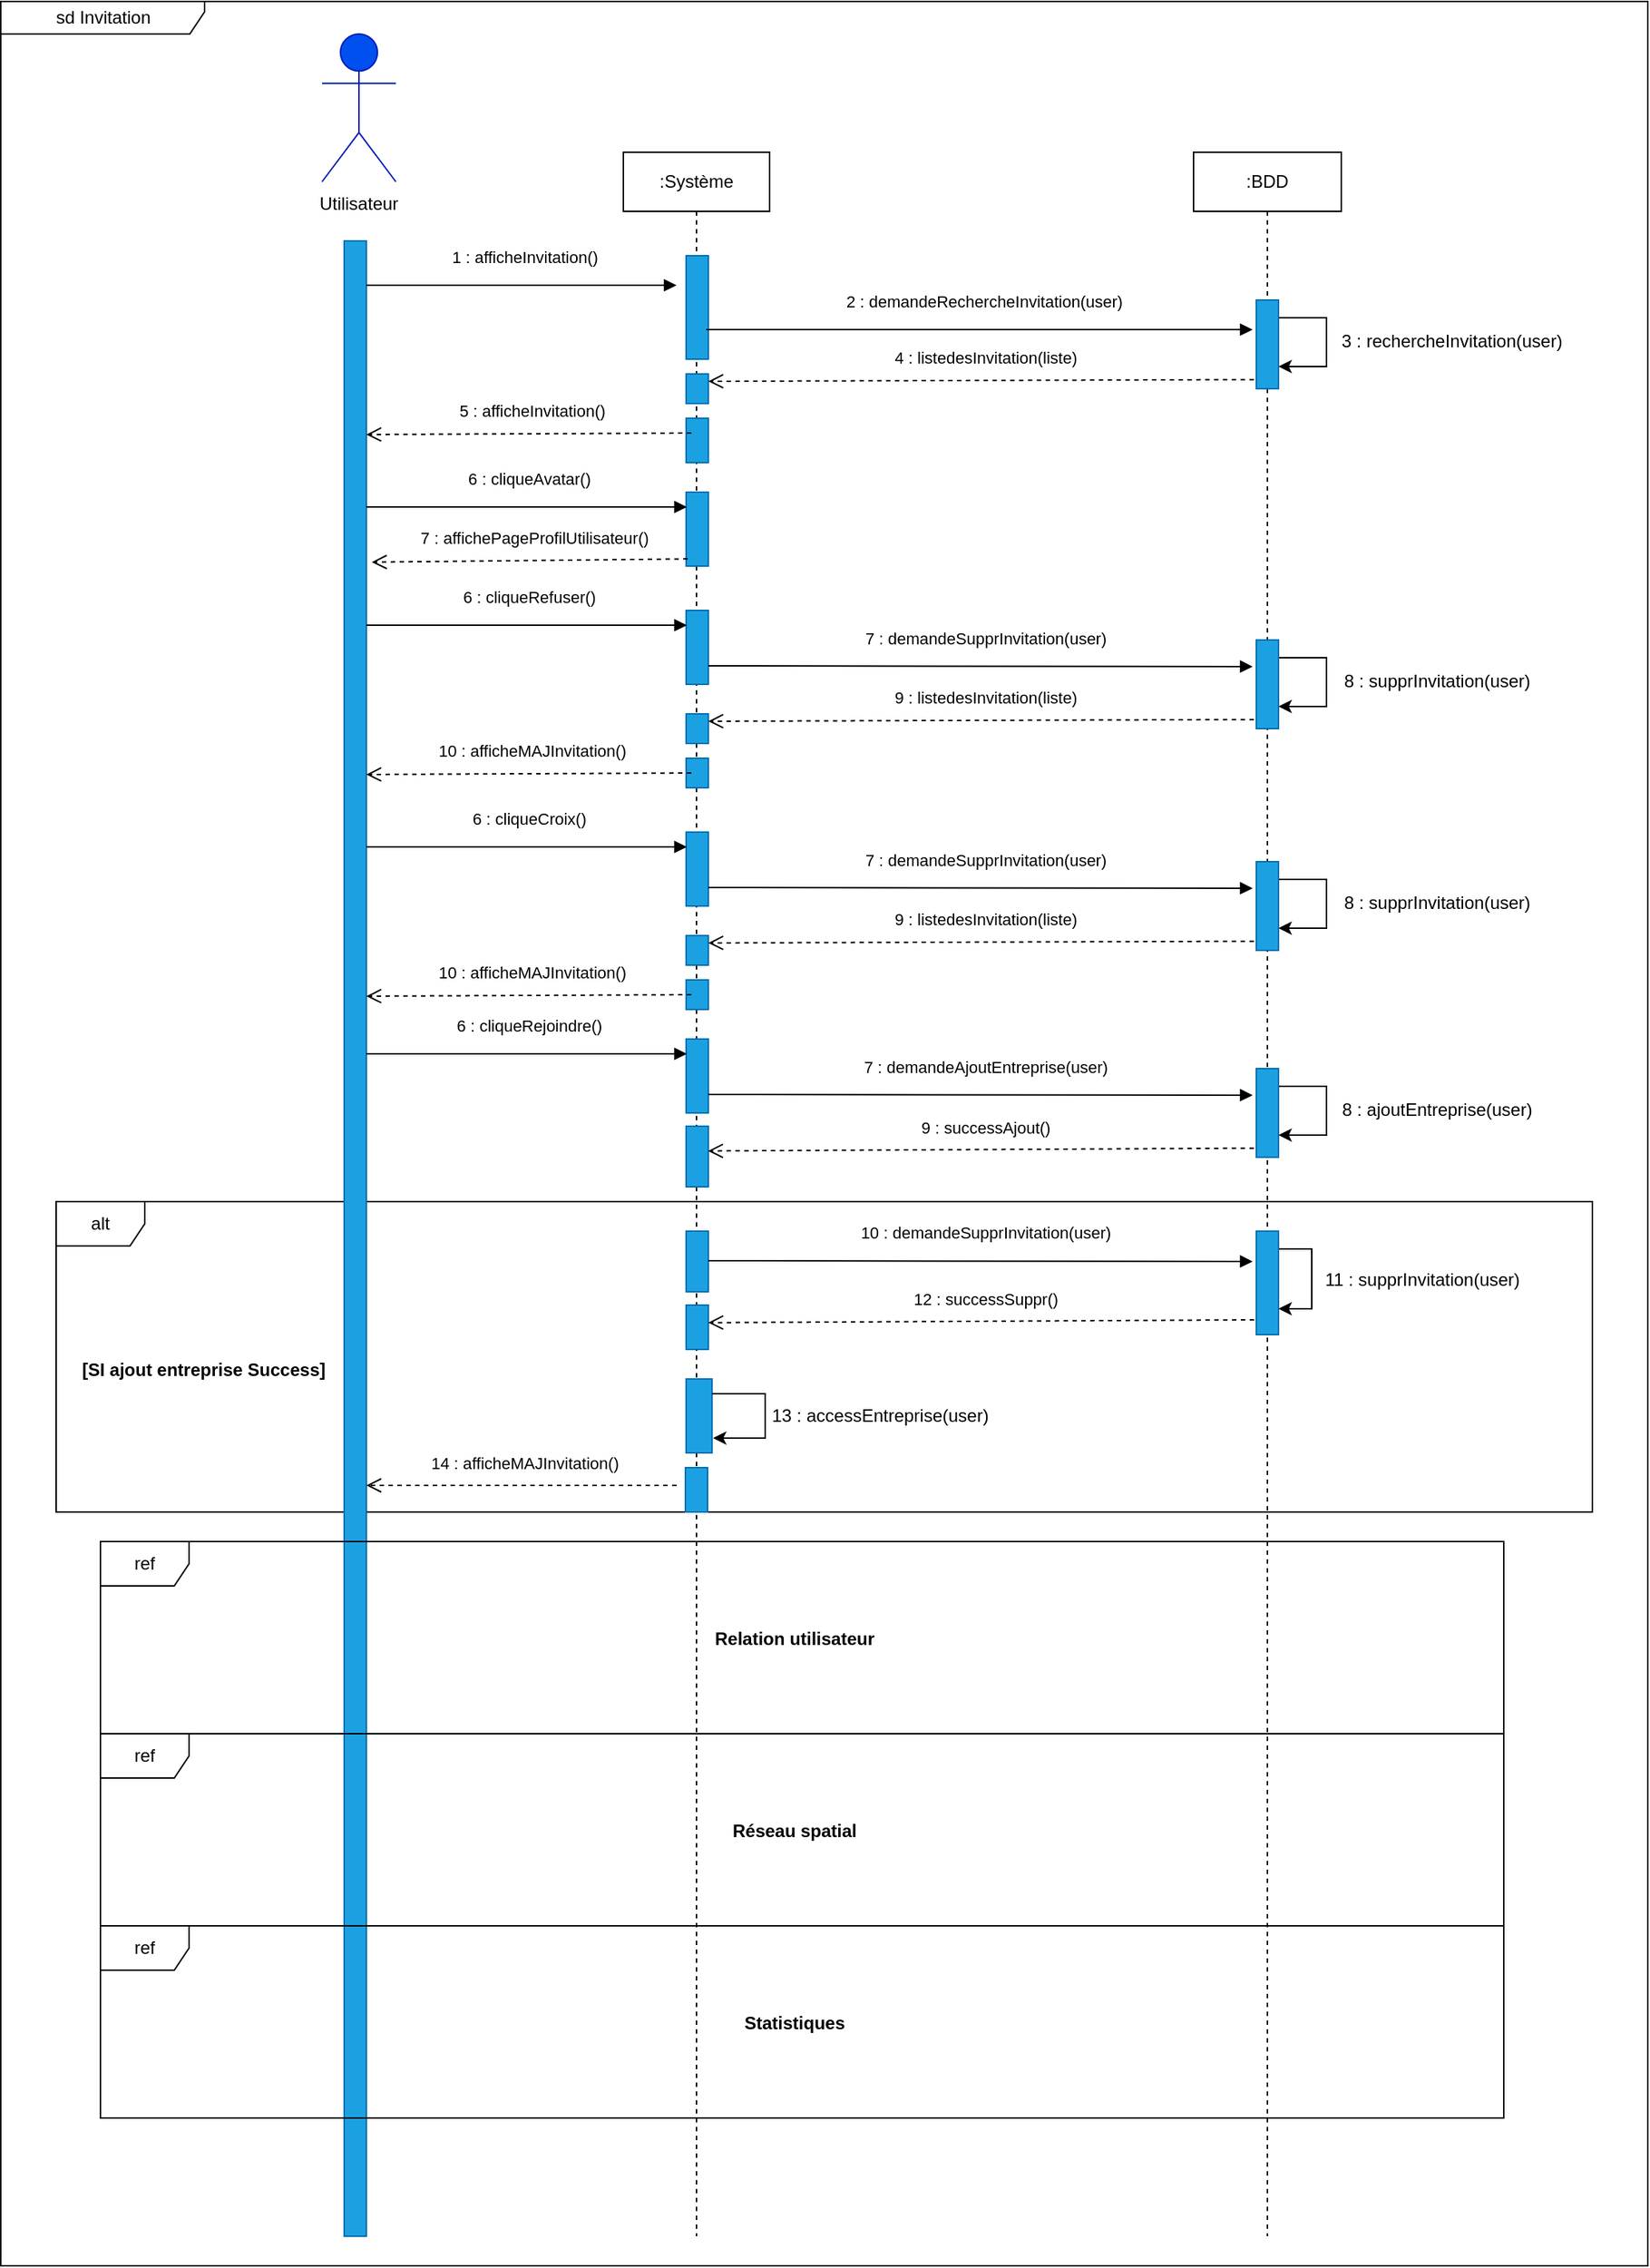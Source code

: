 <mxfile version="20.6.0" type="device"><diagram id="zy7hJrWRWb6UJnUxCFQj" name="Page-1"><mxGraphModel dx="3015" dy="1134" grid="1" gridSize="10" guides="1" tooltips="1" connect="1" arrows="1" fold="1" page="1" pageScale="1" pageWidth="827" pageHeight="1169" math="0" shadow="0"><root><mxCell id="0"/><mxCell id="1" parent="0"/><mxCell id="YEC71_dW_Q3qdWGqg5L--63" value="alt" style="shape=umlFrame;whiteSpace=wrap;html=1;" vertex="1" parent="1"><mxGeometry x="-70" y="980" width="1040" height="210" as="geometry"/></mxCell><mxCell id="YEC71_dW_Q3qdWGqg5L--1" value="&lt;b&gt;Utilisateur&lt;/b&gt;" style="shape=umlActor;verticalLabelPosition=bottom;verticalAlign=top;html=1;fillColor=#0050ef;fontColor=#ffffff;strokeColor=#001DBC;" vertex="1" parent="1"><mxGeometry x="110" y="190" width="50" height="100" as="geometry"/></mxCell><mxCell id="YEC71_dW_Q3qdWGqg5L--2" value="Utilisateur" style="text;html=1;strokeColor=none;fillColor=none;align=center;verticalAlign=middle;whiteSpace=wrap;rounded=0;" vertex="1" parent="1"><mxGeometry x="105" y="290" width="60" height="30" as="geometry"/></mxCell><mxCell id="YEC71_dW_Q3qdWGqg5L--3" value=":Système" style="shape=umlLifeline;perimeter=lifelinePerimeter;whiteSpace=wrap;html=1;container=1;collapsible=0;recursiveResize=0;outlineConnect=0;" vertex="1" parent="1"><mxGeometry x="314" y="270" width="99" height="1410" as="geometry"/></mxCell><mxCell id="YEC71_dW_Q3qdWGqg5L--4" value="" style="rounded=0;whiteSpace=wrap;html=1;fillColor=#1ba1e2;fontColor=#ffffff;strokeColor=#006EAF;" vertex="1" parent="YEC71_dW_Q3qdWGqg5L--3"><mxGeometry x="42.5" y="180" width="15" height="30" as="geometry"/></mxCell><mxCell id="YEC71_dW_Q3qdWGqg5L--5" value="" style="rounded=0;whiteSpace=wrap;html=1;fillColor=#1ba1e2;fontColor=#ffffff;strokeColor=#006EAF;" vertex="1" parent="YEC71_dW_Q3qdWGqg5L--3"><mxGeometry x="42.5" y="150" width="15" height="20" as="geometry"/></mxCell><mxCell id="YEC71_dW_Q3qdWGqg5L--24" value="" style="rounded=0;whiteSpace=wrap;html=1;fillColor=#1ba1e2;fontColor=#ffffff;strokeColor=#006EAF;" vertex="1" parent="YEC71_dW_Q3qdWGqg5L--3"><mxGeometry x="42.5" y="230" width="15" height="50" as="geometry"/></mxCell><mxCell id="YEC71_dW_Q3qdWGqg5L--26" value="" style="rounded=0;whiteSpace=wrap;html=1;fillColor=#1ba1e2;fontColor=#ffffff;strokeColor=#006EAF;" vertex="1" parent="YEC71_dW_Q3qdWGqg5L--3"><mxGeometry x="42.5" y="310" width="15" height="50" as="geometry"/></mxCell><mxCell id="YEC71_dW_Q3qdWGqg5L--33" value="" style="rounded=0;whiteSpace=wrap;html=1;fillColor=#1ba1e2;fontColor=#ffffff;strokeColor=#006EAF;" vertex="1" parent="YEC71_dW_Q3qdWGqg5L--3"><mxGeometry x="42.5" y="380" width="15" height="20" as="geometry"/></mxCell><mxCell id="YEC71_dW_Q3qdWGqg5L--35" value="" style="rounded=0;whiteSpace=wrap;html=1;fillColor=#1ba1e2;fontColor=#ffffff;strokeColor=#006EAF;" vertex="1" parent="YEC71_dW_Q3qdWGqg5L--3"><mxGeometry x="42.5" y="410" width="15" height="20" as="geometry"/></mxCell><mxCell id="YEC71_dW_Q3qdWGqg5L--37" value="" style="rounded=0;whiteSpace=wrap;html=1;fillColor=#1ba1e2;fontColor=#ffffff;strokeColor=#006EAF;" vertex="1" parent="YEC71_dW_Q3qdWGqg5L--3"><mxGeometry x="42.5" y="460" width="15" height="50" as="geometry"/></mxCell><mxCell id="YEC71_dW_Q3qdWGqg5L--38" value="" style="rounded=0;whiteSpace=wrap;html=1;fillColor=#1ba1e2;fontColor=#ffffff;strokeColor=#006EAF;" vertex="1" parent="YEC71_dW_Q3qdWGqg5L--3"><mxGeometry x="42.5" y="530" width="15" height="20" as="geometry"/></mxCell><mxCell id="YEC71_dW_Q3qdWGqg5L--39" value="" style="rounded=0;whiteSpace=wrap;html=1;fillColor=#1ba1e2;fontColor=#ffffff;strokeColor=#006EAF;" vertex="1" parent="YEC71_dW_Q3qdWGqg5L--3"><mxGeometry x="42.5" y="560" width="15" height="20" as="geometry"/></mxCell><mxCell id="YEC71_dW_Q3qdWGqg5L--47" value="" style="rounded=0;whiteSpace=wrap;html=1;fillColor=#1ba1e2;fontColor=#ffffff;strokeColor=#006EAF;" vertex="1" parent="YEC71_dW_Q3qdWGqg5L--3"><mxGeometry x="42.5" y="600" width="15" height="50" as="geometry"/></mxCell><mxCell id="YEC71_dW_Q3qdWGqg5L--48" value="" style="rounded=0;whiteSpace=wrap;html=1;fillColor=#1ba1e2;fontColor=#ffffff;strokeColor=#006EAF;" vertex="1" parent="YEC71_dW_Q3qdWGqg5L--3"><mxGeometry x="42.5" y="659" width="15" height="41" as="geometry"/></mxCell><mxCell id="YEC71_dW_Q3qdWGqg5L--62" value="" style="rounded=0;whiteSpace=wrap;html=1;fillColor=#1ba1e2;fontColor=#ffffff;strokeColor=#006EAF;" vertex="1" parent="YEC71_dW_Q3qdWGqg5L--3"><mxGeometry x="42.5" y="730" width="15" height="41" as="geometry"/></mxCell><mxCell id="YEC71_dW_Q3qdWGqg5L--65" value="" style="rounded=0;whiteSpace=wrap;html=1;fillColor=#1ba1e2;fontColor=#ffffff;strokeColor=#006EAF;" vertex="1" parent="YEC71_dW_Q3qdWGqg5L--3"><mxGeometry x="42.5" y="780" width="15" height="30" as="geometry"/></mxCell><mxCell id="YEC71_dW_Q3qdWGqg5L--67" value="" style="rounded=0;whiteSpace=wrap;html=1;fillColor=#1ba1e2;fontColor=#ffffff;strokeColor=#006EAF;" vertex="1" parent="YEC71_dW_Q3qdWGqg5L--3"><mxGeometry x="42.5" y="830" width="17.5" height="50" as="geometry"/></mxCell><mxCell id="YEC71_dW_Q3qdWGqg5L--68" style="edgeStyle=orthogonalEdgeStyle;rounded=0;orthogonalLoop=1;jettySize=auto;html=1;entryX=1.038;entryY=0.818;entryDx=0;entryDy=0;entryPerimeter=0;" edge="1" parent="YEC71_dW_Q3qdWGqg5L--3" source="YEC71_dW_Q3qdWGqg5L--67" target="YEC71_dW_Q3qdWGqg5L--67"><mxGeometry relative="1" as="geometry"><Array as="points"><mxPoint x="96" y="840"/><mxPoint x="96" y="870"/><mxPoint x="61" y="870"/></Array></mxGeometry></mxCell><mxCell id="YEC71_dW_Q3qdWGqg5L--71" value="" style="rounded=0;whiteSpace=wrap;html=1;fillColor=#1ba1e2;fontColor=#ffffff;strokeColor=#006EAF;" vertex="1" parent="YEC71_dW_Q3qdWGqg5L--3"><mxGeometry x="42" y="890" width="15" height="30" as="geometry"/></mxCell><mxCell id="YEC71_dW_Q3qdWGqg5L--6" value=":BDD" style="shape=umlLifeline;perimeter=lifelinePerimeter;whiteSpace=wrap;html=1;container=1;collapsible=0;recursiveResize=0;outlineConnect=0;" vertex="1" parent="1"><mxGeometry x="700" y="270" width="100" height="1410" as="geometry"/></mxCell><mxCell id="YEC71_dW_Q3qdWGqg5L--7" style="edgeStyle=orthogonalEdgeStyle;rounded=0;orthogonalLoop=1;jettySize=auto;html=1;exitX=1;exitY=0.25;exitDx=0;exitDy=0;entryX=1;entryY=0.75;entryDx=0;entryDy=0;" edge="1" parent="YEC71_dW_Q3qdWGqg5L--6" source="YEC71_dW_Q3qdWGqg5L--8" target="YEC71_dW_Q3qdWGqg5L--8"><mxGeometry relative="1" as="geometry"><Array as="points"><mxPoint x="58" y="112"/><mxPoint x="90" y="112"/><mxPoint x="90" y="145"/></Array></mxGeometry></mxCell><mxCell id="YEC71_dW_Q3qdWGqg5L--8" value="" style="rounded=0;whiteSpace=wrap;html=1;fillColor=#1ba1e2;fontColor=#ffffff;strokeColor=#006EAF;" vertex="1" parent="YEC71_dW_Q3qdWGqg5L--6"><mxGeometry x="42.5" y="100" width="15" height="60" as="geometry"/></mxCell><mxCell id="YEC71_dW_Q3qdWGqg5L--29" style="edgeStyle=orthogonalEdgeStyle;rounded=0;orthogonalLoop=1;jettySize=auto;html=1;exitX=1;exitY=0.25;exitDx=0;exitDy=0;entryX=1;entryY=0.75;entryDx=0;entryDy=0;" edge="1" source="YEC71_dW_Q3qdWGqg5L--31" target="YEC71_dW_Q3qdWGqg5L--31" parent="YEC71_dW_Q3qdWGqg5L--6"><mxGeometry relative="1" as="geometry"><Array as="points"><mxPoint x="58" y="342"/><mxPoint x="90" y="342"/><mxPoint x="90" y="375"/></Array></mxGeometry></mxCell><mxCell id="YEC71_dW_Q3qdWGqg5L--31" value="" style="rounded=0;whiteSpace=wrap;html=1;fillColor=#1ba1e2;fontColor=#ffffff;strokeColor=#006EAF;" vertex="1" parent="YEC71_dW_Q3qdWGqg5L--6"><mxGeometry x="42.5" y="330" width="15" height="60" as="geometry"/></mxCell><mxCell id="YEC71_dW_Q3qdWGqg5L--40" style="edgeStyle=orthogonalEdgeStyle;rounded=0;orthogonalLoop=1;jettySize=auto;html=1;exitX=1;exitY=0.25;exitDx=0;exitDy=0;entryX=1;entryY=0.75;entryDx=0;entryDy=0;" edge="1" source="YEC71_dW_Q3qdWGqg5L--41" target="YEC71_dW_Q3qdWGqg5L--41" parent="YEC71_dW_Q3qdWGqg5L--6"><mxGeometry relative="1" as="geometry"><Array as="points"><mxPoint x="58" y="492"/><mxPoint x="90" y="492"/><mxPoint x="90" y="525"/></Array></mxGeometry></mxCell><mxCell id="YEC71_dW_Q3qdWGqg5L--41" value="" style="rounded=0;whiteSpace=wrap;html=1;fillColor=#1ba1e2;fontColor=#ffffff;strokeColor=#006EAF;" vertex="1" parent="YEC71_dW_Q3qdWGqg5L--6"><mxGeometry x="42.5" y="480" width="15" height="60" as="geometry"/></mxCell><mxCell id="YEC71_dW_Q3qdWGqg5L--50" style="edgeStyle=orthogonalEdgeStyle;rounded=0;orthogonalLoop=1;jettySize=auto;html=1;exitX=1;exitY=0.25;exitDx=0;exitDy=0;entryX=1;entryY=0.75;entryDx=0;entryDy=0;" edge="1" source="YEC71_dW_Q3qdWGqg5L--51" target="YEC71_dW_Q3qdWGqg5L--51" parent="YEC71_dW_Q3qdWGqg5L--6"><mxGeometry relative="1" as="geometry"><Array as="points"><mxPoint x="58" y="632"/><mxPoint x="90" y="632"/><mxPoint x="90" y="665"/></Array></mxGeometry></mxCell><mxCell id="YEC71_dW_Q3qdWGqg5L--51" value="" style="rounded=0;whiteSpace=wrap;html=1;fillColor=#1ba1e2;fontColor=#ffffff;strokeColor=#006EAF;" vertex="1" parent="YEC71_dW_Q3qdWGqg5L--6"><mxGeometry x="42.5" y="620" width="15" height="60" as="geometry"/></mxCell><mxCell id="YEC71_dW_Q3qdWGqg5L--57" style="edgeStyle=orthogonalEdgeStyle;rounded=0;orthogonalLoop=1;jettySize=auto;html=1;exitX=1;exitY=0.25;exitDx=0;exitDy=0;entryX=1;entryY=0.75;entryDx=0;entryDy=0;" edge="1" source="YEC71_dW_Q3qdWGqg5L--59" target="YEC71_dW_Q3qdWGqg5L--59" parent="YEC71_dW_Q3qdWGqg5L--6"><mxGeometry relative="1" as="geometry"><Array as="points"><mxPoint x="58" y="742"/><mxPoint x="80" y="742"/><mxPoint x="80" y="783"/></Array></mxGeometry></mxCell><mxCell id="YEC71_dW_Q3qdWGqg5L--59" value="" style="rounded=0;whiteSpace=wrap;html=1;fillColor=#1ba1e2;fontColor=#ffffff;strokeColor=#006EAF;" vertex="1" parent="YEC71_dW_Q3qdWGqg5L--6"><mxGeometry x="42.5" y="730" width="15" height="70" as="geometry"/></mxCell><mxCell id="YEC71_dW_Q3qdWGqg5L--9" value="" style="rounded=0;whiteSpace=wrap;html=1;fillColor=#1ba1e2;fontColor=#ffffff;strokeColor=#006EAF;" vertex="1" parent="1"><mxGeometry x="125" y="330" width="15" height="1350" as="geometry"/></mxCell><mxCell id="YEC71_dW_Q3qdWGqg5L--10" value="" style="rounded=0;whiteSpace=wrap;html=1;fillColor=#1ba1e2;fontColor=#ffffff;strokeColor=#006EAF;" vertex="1" parent="1"><mxGeometry x="356.5" y="340" width="15" height="70" as="geometry"/></mxCell><mxCell id="YEC71_dW_Q3qdWGqg5L--11" value="1 : afficheInvitation()" style="html=1;verticalAlign=bottom;endArrow=block;rounded=0;" edge="1" parent="1"><mxGeometry x="0.016" y="10" width="80" relative="1" as="geometry"><mxPoint x="140" y="360" as="sourcePoint"/><mxPoint x="350" y="360" as="targetPoint"/><mxPoint as="offset"/></mxGeometry></mxCell><mxCell id="YEC71_dW_Q3qdWGqg5L--12" value="2 : demandeRechercheInvitation(user)" style="html=1;verticalAlign=bottom;endArrow=block;rounded=0;" edge="1" parent="1"><mxGeometry x="0.016" y="10" width="80" relative="1" as="geometry"><mxPoint x="370" y="390" as="sourcePoint"/><mxPoint x="740" y="390" as="targetPoint"/><mxPoint as="offset"/></mxGeometry></mxCell><mxCell id="YEC71_dW_Q3qdWGqg5L--13" value="3 : rechercheInvitation(user)" style="text;html=1;strokeColor=none;fillColor=none;align=center;verticalAlign=middle;whiteSpace=wrap;rounded=0;" vertex="1" parent="1"><mxGeometry x="780" y="383" width="190" height="30" as="geometry"/></mxCell><mxCell id="YEC71_dW_Q3qdWGqg5L--14" value="4 : listedesInvitation(liste)" style="html=1;verticalAlign=bottom;endArrow=open;dashed=1;endSize=8;rounded=0;exitX=-0.111;exitY=0.897;exitDx=0;exitDy=0;exitPerimeter=0;entryX=1;entryY=0.25;entryDx=0;entryDy=0;" edge="1" parent="1" source="YEC71_dW_Q3qdWGqg5L--8" target="YEC71_dW_Q3qdWGqg5L--5"><mxGeometry x="-0.016" y="-6" relative="1" as="geometry"><mxPoint x="752.5" y="705" as="sourcePoint"/><mxPoint x="440" y="424" as="targetPoint"/><mxPoint as="offset"/></mxGeometry></mxCell><mxCell id="YEC71_dW_Q3qdWGqg5L--15" value="5 : afficheInvitation()" style="html=1;verticalAlign=bottom;endArrow=open;dashed=1;endSize=8;rounded=0;" edge="1" parent="1"><mxGeometry x="-0.016" y="-6" relative="1" as="geometry"><mxPoint x="360" y="460" as="sourcePoint"/><mxPoint x="140" y="461" as="targetPoint"/><mxPoint as="offset"/></mxGeometry></mxCell><mxCell id="YEC71_dW_Q3qdWGqg5L--16" value="ref" style="shape=umlFrame;whiteSpace=wrap;html=1;" vertex="1" parent="1"><mxGeometry x="-40" y="1210" width="950" height="130" as="geometry"/></mxCell><mxCell id="YEC71_dW_Q3qdWGqg5L--17" value="Relation utilisateur" style="text;align=center;fontStyle=1;verticalAlign=middle;spacingLeft=3;spacingRight=3;strokeColor=none;rotatable=0;points=[[0,0.5],[1,0.5]];portConstraint=eastwest;" vertex="1" parent="1"><mxGeometry x="390" y="1262" width="80" height="26" as="geometry"/></mxCell><mxCell id="YEC71_dW_Q3qdWGqg5L--18" value="ref" style="shape=umlFrame;whiteSpace=wrap;html=1;" vertex="1" parent="1"><mxGeometry x="-40" y="1340" width="950" height="130" as="geometry"/></mxCell><mxCell id="YEC71_dW_Q3qdWGqg5L--19" value="Réseau spatial" style="text;align=center;fontStyle=1;verticalAlign=middle;spacingLeft=3;spacingRight=3;strokeColor=none;rotatable=0;points=[[0,0.5],[1,0.5]];portConstraint=eastwest;" vertex="1" parent="1"><mxGeometry x="390" y="1392" width="80" height="26" as="geometry"/></mxCell><mxCell id="YEC71_dW_Q3qdWGqg5L--21" value="ref" style="shape=umlFrame;whiteSpace=wrap;html=1;" vertex="1" parent="1"><mxGeometry x="-40" y="1470" width="950" height="130" as="geometry"/></mxCell><mxCell id="YEC71_dW_Q3qdWGqg5L--22" value="Statistiques" style="text;align=center;fontStyle=1;verticalAlign=middle;spacingLeft=3;spacingRight=3;strokeColor=none;rotatable=0;points=[[0,0.5],[1,0.5]];portConstraint=eastwest;" vertex="1" parent="1"><mxGeometry x="390" y="1522" width="80" height="26" as="geometry"/></mxCell><mxCell id="YEC71_dW_Q3qdWGqg5L--23" value="6 : cliqueAvatar()" style="html=1;verticalAlign=bottom;endArrow=block;rounded=0;" edge="1" parent="1"><mxGeometry x="0.016" y="10" width="80" relative="1" as="geometry"><mxPoint x="140" y="510" as="sourcePoint"/><mxPoint x="357" y="510" as="targetPoint"/><mxPoint as="offset"/></mxGeometry></mxCell><mxCell id="YEC71_dW_Q3qdWGqg5L--25" value="&amp;nbsp;7 : affichePageProfilUtilisateur()" style="html=1;verticalAlign=bottom;endArrow=open;dashed=1;endSize=8;rounded=0;exitX=0.067;exitY=0.903;exitDx=0;exitDy=0;exitPerimeter=0;entryX=1.247;entryY=0.161;entryDx=0;entryDy=0;entryPerimeter=0;" edge="1" parent="1" source="YEC71_dW_Q3qdWGqg5L--24" target="YEC71_dW_Q3qdWGqg5L--9"><mxGeometry x="-0.016" y="-6" relative="1" as="geometry"><mxPoint x="356.5" y="540" as="sourcePoint"/><mxPoint x="150" y="545" as="targetPoint"/><mxPoint as="offset"/></mxGeometry></mxCell><mxCell id="YEC71_dW_Q3qdWGqg5L--27" value="6 : cliqueRefuser()" style="html=1;verticalAlign=bottom;endArrow=block;rounded=0;" edge="1" parent="1"><mxGeometry x="0.016" y="10" width="80" relative="1" as="geometry"><mxPoint x="140" y="590" as="sourcePoint"/><mxPoint x="357" y="590" as="targetPoint"/><mxPoint as="offset"/></mxGeometry></mxCell><mxCell id="YEC71_dW_Q3qdWGqg5L--30" value="8 : supprInvitation(user)" style="text;html=1;strokeColor=none;fillColor=none;align=center;verticalAlign=middle;whiteSpace=wrap;rounded=0;" vertex="1" parent="1"><mxGeometry x="790" y="613" width="150" height="30" as="geometry"/></mxCell><mxCell id="YEC71_dW_Q3qdWGqg5L--32" value="7 : demandeSupprInvitation(user)" style="html=1;verticalAlign=bottom;endArrow=block;rounded=0;exitX=1;exitY=0.75;exitDx=0;exitDy=0;" edge="1" parent="1" source="YEC71_dW_Q3qdWGqg5L--26"><mxGeometry x="0.016" y="10" width="80" relative="1" as="geometry"><mxPoint x="391.5" y="623" as="sourcePoint"/><mxPoint x="740" y="618" as="targetPoint"/><mxPoint as="offset"/></mxGeometry></mxCell><mxCell id="YEC71_dW_Q3qdWGqg5L--34" value="9 : listedesInvitation(liste)" style="html=1;verticalAlign=bottom;endArrow=open;dashed=1;endSize=8;rounded=0;exitX=-0.111;exitY=0.897;exitDx=0;exitDy=0;exitPerimeter=0;entryX=1;entryY=0.25;entryDx=0;entryDy=0;" edge="1" target="YEC71_dW_Q3qdWGqg5L--33" parent="1"><mxGeometry x="-0.016" y="-6" relative="1" as="geometry"><mxPoint x="740.835" y="653.82" as="sourcePoint"/><mxPoint x="440" y="654" as="targetPoint"/><mxPoint as="offset"/></mxGeometry></mxCell><mxCell id="YEC71_dW_Q3qdWGqg5L--36" value="10 : afficheMAJInvitation()" style="html=1;verticalAlign=bottom;endArrow=open;dashed=1;endSize=8;rounded=0;" edge="1" parent="1"><mxGeometry x="-0.016" y="-6" relative="1" as="geometry"><mxPoint x="360" y="690" as="sourcePoint"/><mxPoint x="140" y="691" as="targetPoint"/><mxPoint as="offset"/></mxGeometry></mxCell><mxCell id="YEC71_dW_Q3qdWGqg5L--42" value="6 : cliqueCroix()" style="html=1;verticalAlign=bottom;endArrow=block;rounded=0;" edge="1" parent="1"><mxGeometry x="0.016" y="10" width="80" relative="1" as="geometry"><mxPoint x="140" y="740" as="sourcePoint"/><mxPoint x="357" y="740" as="targetPoint"/><mxPoint as="offset"/></mxGeometry></mxCell><mxCell id="YEC71_dW_Q3qdWGqg5L--43" value="8 : supprInvitation(user)" style="text;html=1;strokeColor=none;fillColor=none;align=center;verticalAlign=middle;whiteSpace=wrap;rounded=0;" vertex="1" parent="1"><mxGeometry x="790" y="763" width="150" height="30" as="geometry"/></mxCell><mxCell id="YEC71_dW_Q3qdWGqg5L--44" value="7 : demandeSupprInvitation(user)" style="html=1;verticalAlign=bottom;endArrow=block;rounded=0;exitX=1;exitY=0.75;exitDx=0;exitDy=0;" edge="1" source="YEC71_dW_Q3qdWGqg5L--37" parent="1"><mxGeometry x="0.016" y="10" width="80" relative="1" as="geometry"><mxPoint x="391.5" y="773" as="sourcePoint"/><mxPoint x="740" y="768" as="targetPoint"/><mxPoint as="offset"/></mxGeometry></mxCell><mxCell id="YEC71_dW_Q3qdWGqg5L--45" value="9 : listedesInvitation(liste)" style="html=1;verticalAlign=bottom;endArrow=open;dashed=1;endSize=8;rounded=0;exitX=-0.111;exitY=0.897;exitDx=0;exitDy=0;exitPerimeter=0;entryX=1;entryY=0.25;entryDx=0;entryDy=0;" edge="1" target="YEC71_dW_Q3qdWGqg5L--38" parent="1"><mxGeometry x="-0.016" y="-6" relative="1" as="geometry"><mxPoint x="740.835" y="803.82" as="sourcePoint"/><mxPoint x="440" y="804" as="targetPoint"/><mxPoint as="offset"/></mxGeometry></mxCell><mxCell id="YEC71_dW_Q3qdWGqg5L--46" value="10 : afficheMAJInvitation()" style="html=1;verticalAlign=bottom;endArrow=open;dashed=1;endSize=8;rounded=0;" edge="1" parent="1"><mxGeometry x="-0.016" y="-6" relative="1" as="geometry"><mxPoint x="360" y="840" as="sourcePoint"/><mxPoint x="140" y="841" as="targetPoint"/><mxPoint as="offset"/></mxGeometry></mxCell><mxCell id="YEC71_dW_Q3qdWGqg5L--52" value="6 : cliqueRejoindre()" style="html=1;verticalAlign=bottom;endArrow=block;rounded=0;" edge="1" parent="1"><mxGeometry x="0.016" y="10" width="80" relative="1" as="geometry"><mxPoint x="140" y="880" as="sourcePoint"/><mxPoint x="357" y="880" as="targetPoint"/><mxPoint as="offset"/></mxGeometry></mxCell><mxCell id="YEC71_dW_Q3qdWGqg5L--53" value="8 : ajoutEntreprise(user)" style="text;html=1;strokeColor=none;fillColor=none;align=center;verticalAlign=middle;whiteSpace=wrap;rounded=0;" vertex="1" parent="1"><mxGeometry x="790" y="903" width="150" height="30" as="geometry"/></mxCell><mxCell id="YEC71_dW_Q3qdWGqg5L--54" value="7 : demandeAjoutEntreprise(user)" style="html=1;verticalAlign=bottom;endArrow=block;rounded=0;exitX=1;exitY=0.75;exitDx=0;exitDy=0;" edge="1" source="YEC71_dW_Q3qdWGqg5L--47" parent="1"><mxGeometry x="0.016" y="10" width="80" relative="1" as="geometry"><mxPoint x="391.5" y="913" as="sourcePoint"/><mxPoint x="740" y="908" as="targetPoint"/><mxPoint as="offset"/></mxGeometry></mxCell><mxCell id="YEC71_dW_Q3qdWGqg5L--55" value="9 : successAjout()" style="html=1;verticalAlign=bottom;endArrow=open;dashed=1;endSize=8;rounded=0;exitX=-0.111;exitY=0.897;exitDx=0;exitDy=0;exitPerimeter=0;entryX=0.989;entryY=0.408;entryDx=0;entryDy=0;entryPerimeter=0;" edge="1" target="YEC71_dW_Q3qdWGqg5L--48" parent="1"><mxGeometry x="-0.016" y="-6" relative="1" as="geometry"><mxPoint x="740.835" y="943.82" as="sourcePoint"/><mxPoint x="440" y="944" as="targetPoint"/><mxPoint as="offset"/></mxGeometry></mxCell><mxCell id="YEC71_dW_Q3qdWGqg5L--58" value="11 : supprInvitation(user)" style="text;html=1;strokeColor=none;fillColor=none;align=center;verticalAlign=middle;whiteSpace=wrap;rounded=0;" vertex="1" parent="1"><mxGeometry x="780" y="1018" width="150" height="30" as="geometry"/></mxCell><mxCell id="YEC71_dW_Q3qdWGqg5L--61" value="10 : demandeSupprInvitation(user)" style="html=1;verticalAlign=bottom;endArrow=block;rounded=0;exitX=1;exitY=0.75;exitDx=0;exitDy=0;" edge="1" parent="1"><mxGeometry x="0.016" y="10" width="80" relative="1" as="geometry"><mxPoint x="371.5" y="1020" as="sourcePoint"/><mxPoint x="740" y="1020.5" as="targetPoint"/><mxPoint as="offset"/></mxGeometry></mxCell><mxCell id="YEC71_dW_Q3qdWGqg5L--66" value="12 : successSuppr()" style="html=1;verticalAlign=bottom;endArrow=open;dashed=1;endSize=8;rounded=0;exitX=-0.111;exitY=0.897;exitDx=0;exitDy=0;exitPerimeter=0;entryX=0.989;entryY=0.408;entryDx=0;entryDy=0;entryPerimeter=0;" edge="1" parent="1"><mxGeometry x="-0.016" y="-6" relative="1" as="geometry"><mxPoint x="740.995" y="1060.0" as="sourcePoint"/><mxPoint x="371.495" y="1061.908" as="targetPoint"/><mxPoint as="offset"/></mxGeometry></mxCell><mxCell id="YEC71_dW_Q3qdWGqg5L--69" value="13 : accessEntreprise(user)" style="text;html=1;strokeColor=none;fillColor=none;align=center;verticalAlign=middle;whiteSpace=wrap;rounded=0;" vertex="1" parent="1"><mxGeometry x="413" y="1110" width="150" height="30" as="geometry"/></mxCell><mxCell id="YEC71_dW_Q3qdWGqg5L--64" value="[SI ajout entreprise Success]" style="text;align=center;fontStyle=1;verticalAlign=middle;spacingLeft=3;spacingRight=3;strokeColor=none;rotatable=0;points=[[0,0.5],[1,0.5]];portConstraint=eastwest;" vertex="1" parent="1"><mxGeometry x="-10" y="1080" width="80" height="26" as="geometry"/></mxCell><mxCell id="YEC71_dW_Q3qdWGqg5L--70" value="14 : afficheMAJInvitation()" style="html=1;verticalAlign=bottom;endArrow=open;dashed=1;endSize=8;rounded=0;" edge="1" parent="1"><mxGeometry x="-0.016" y="-6" relative="1" as="geometry"><mxPoint x="350" y="1172" as="sourcePoint"/><mxPoint x="140" y="1172" as="targetPoint"/><mxPoint as="offset"/></mxGeometry></mxCell><mxCell id="YEC71_dW_Q3qdWGqg5L--73" value="sd Invitation" style="shape=umlFrame;whiteSpace=wrap;html=1;width=138;height=22;" vertex="1" parent="1"><mxGeometry x="-107.5" y="168" width="1115" height="1532" as="geometry"/></mxCell></root></mxGraphModel></diagram></mxfile>